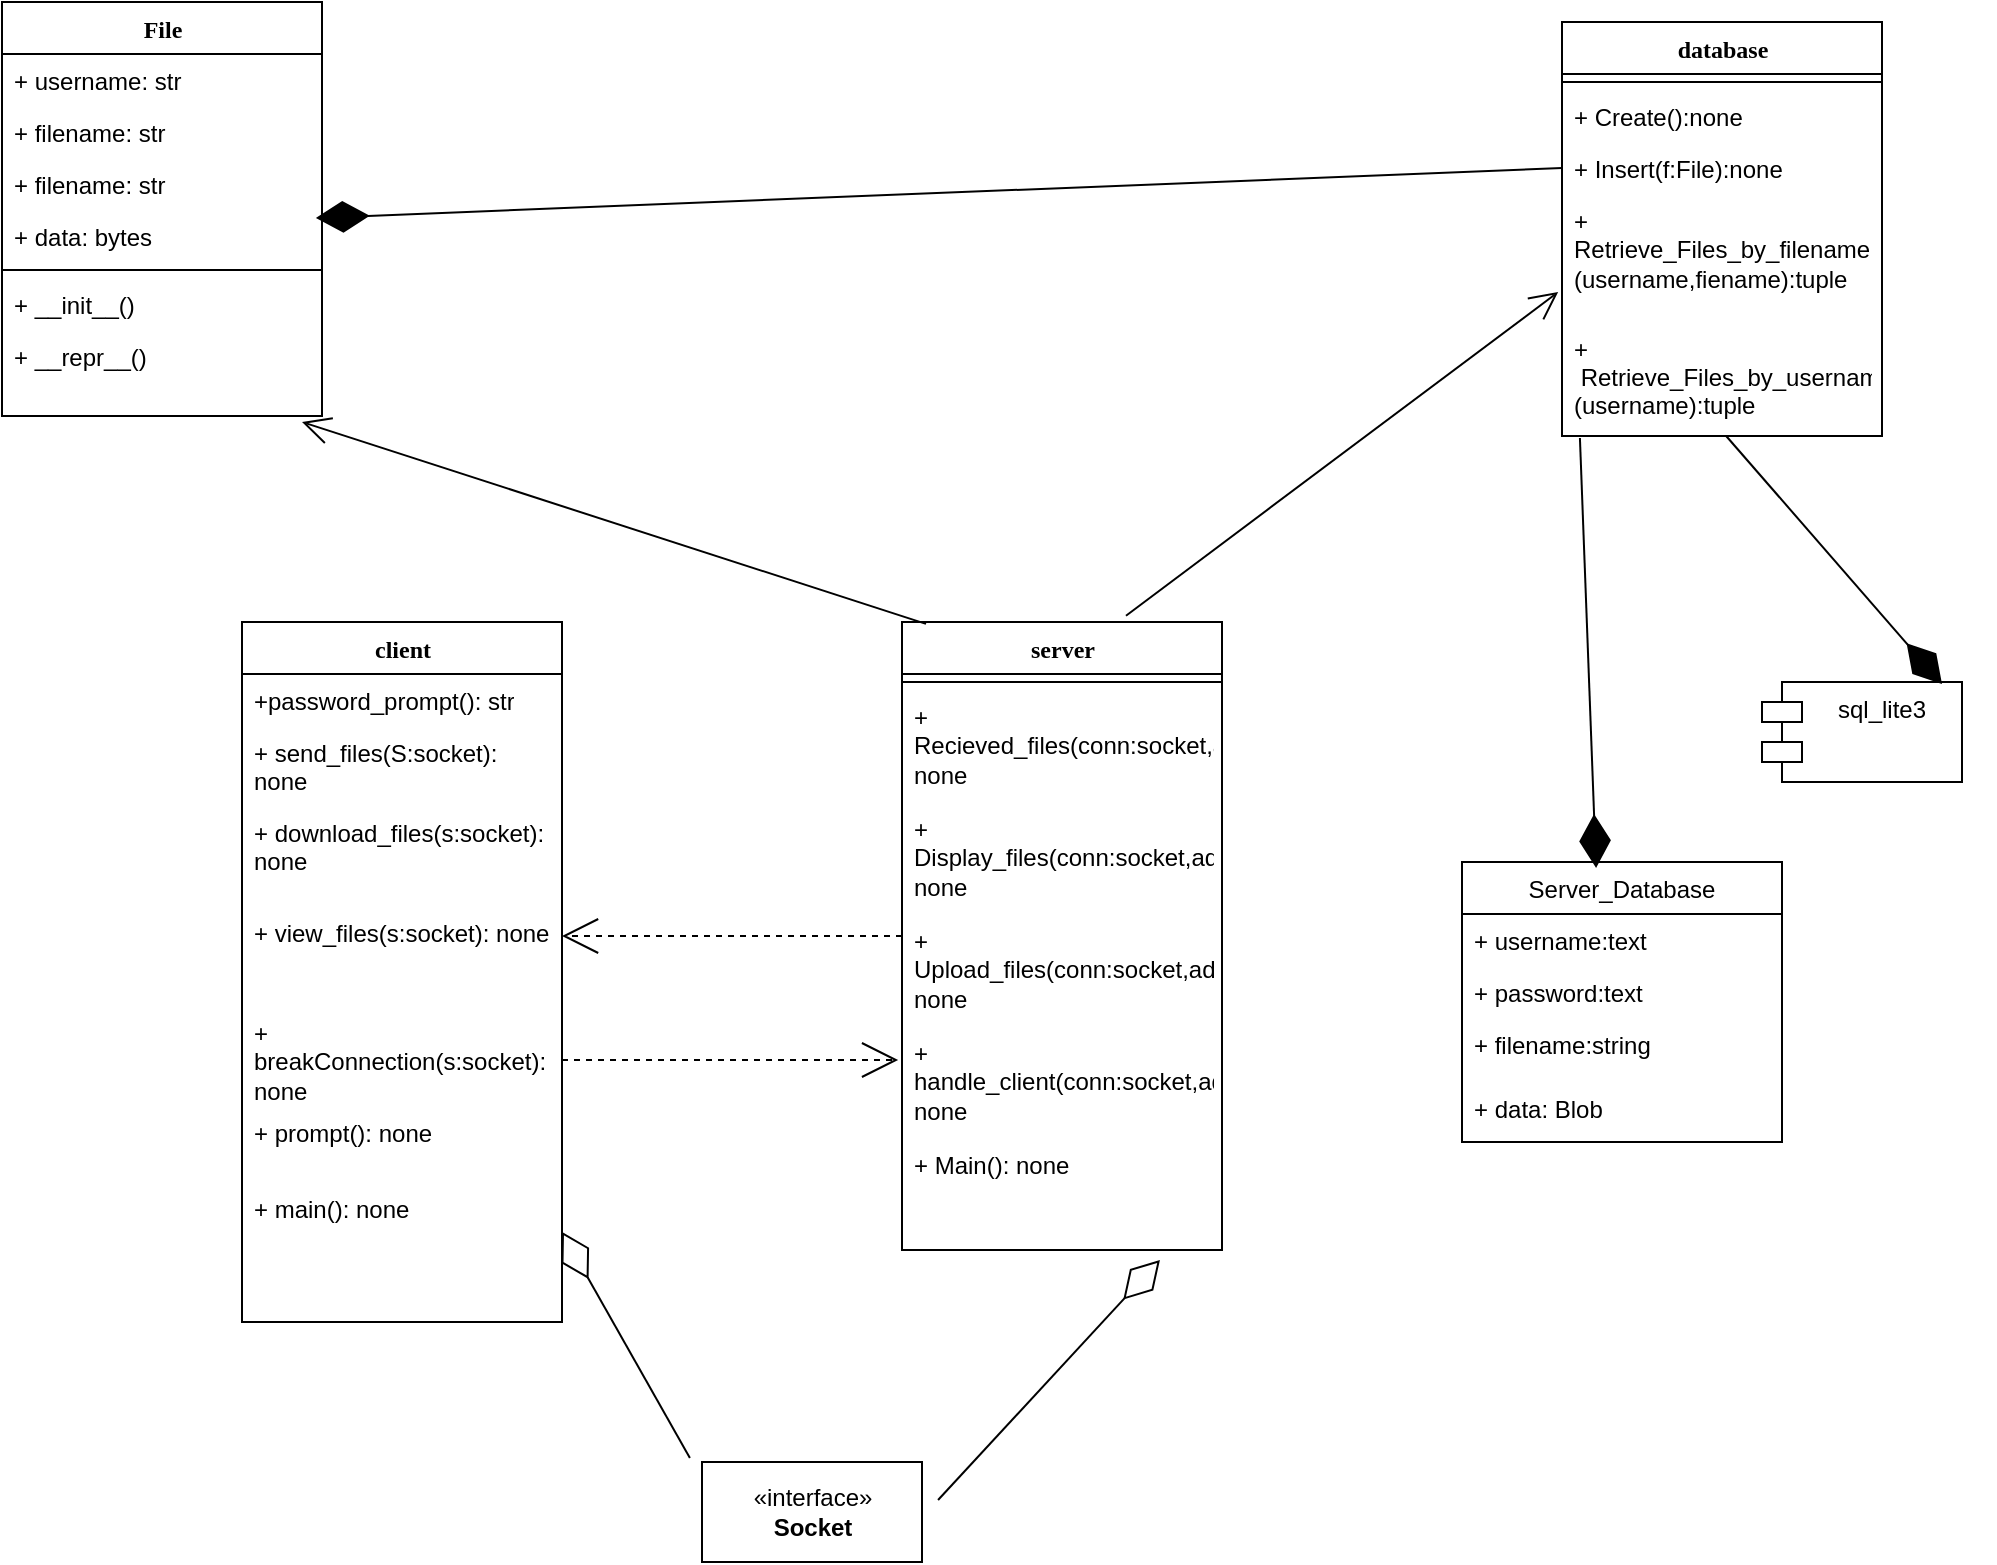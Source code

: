 <mxfile version="20.2.3" type="device"><diagram name="Page-1" id="9f46799a-70d6-7492-0946-bef42562c5a5"><mxGraphModel dx="1108" dy="579" grid="1" gridSize="10" guides="1" tooltips="1" connect="1" arrows="1" fold="1" page="1" pageScale="1" pageWidth="1100" pageHeight="850" background="none" math="0" shadow="0"><root><mxCell id="0"/><mxCell id="1" parent="0"/><mxCell id="78961159f06e98e8-17" value="File" style="swimlane;html=1;fontStyle=1;align=center;verticalAlign=top;childLayout=stackLayout;horizontal=1;startSize=26;horizontalStack=0;resizeParent=1;resizeLast=0;collapsible=1;marginBottom=0;swimlaneFillColor=#ffffff;rounded=0;shadow=0;comic=0;labelBackgroundColor=none;strokeWidth=1;fillColor=none;fontFamily=Verdana;fontSize=12" parent="1" vertex="1"><mxGeometry x="30" y="60" width="160" height="207" as="geometry"/></mxCell><mxCell id="78961159f06e98e8-21" value="+ username: str" style="text;html=1;strokeColor=none;fillColor=none;align=left;verticalAlign=top;spacingLeft=4;spacingRight=4;whiteSpace=wrap;overflow=hidden;rotatable=0;points=[[0,0.5],[1,0.5]];portConstraint=eastwest;" parent="78961159f06e98e8-17" vertex="1"><mxGeometry y="26" width="160" height="26" as="geometry"/></mxCell><mxCell id="78961159f06e98e8-23" value="+ filename: str" style="text;html=1;strokeColor=none;fillColor=none;align=left;verticalAlign=top;spacingLeft=4;spacingRight=4;whiteSpace=wrap;overflow=hidden;rotatable=0;points=[[0,0.5],[1,0.5]];portConstraint=eastwest;" parent="78961159f06e98e8-17" vertex="1"><mxGeometry y="52" width="160" height="26" as="geometry"/></mxCell><mxCell id="78961159f06e98e8-25" value="+ filename: str" style="text;html=1;strokeColor=none;fillColor=none;align=left;verticalAlign=top;spacingLeft=4;spacingRight=4;whiteSpace=wrap;overflow=hidden;rotatable=0;points=[[0,0.5],[1,0.5]];portConstraint=eastwest;" parent="78961159f06e98e8-17" vertex="1"><mxGeometry y="78" width="160" height="26" as="geometry"/></mxCell><mxCell id="78961159f06e98e8-26" value="+ data: bytes" style="text;html=1;strokeColor=none;fillColor=none;align=left;verticalAlign=top;spacingLeft=4;spacingRight=4;whiteSpace=wrap;overflow=hidden;rotatable=0;points=[[0,0.5],[1,0.5]];portConstraint=eastwest;" parent="78961159f06e98e8-17" vertex="1"><mxGeometry y="104" width="160" height="26" as="geometry"/></mxCell><mxCell id="78961159f06e98e8-19" value="" style="line;html=1;strokeWidth=1;fillColor=none;align=left;verticalAlign=middle;spacingTop=-1;spacingLeft=3;spacingRight=3;rotatable=0;labelPosition=right;points=[];portConstraint=eastwest;" parent="78961159f06e98e8-17" vertex="1"><mxGeometry y="130" width="160" height="8" as="geometry"/></mxCell><mxCell id="78961159f06e98e8-20" value="+ __init__()" style="text;html=1;strokeColor=none;fillColor=none;align=left;verticalAlign=top;spacingLeft=4;spacingRight=4;whiteSpace=wrap;overflow=hidden;rotatable=0;points=[[0,0.5],[1,0.5]];portConstraint=eastwest;" parent="78961159f06e98e8-17" vertex="1"><mxGeometry y="138" width="160" height="26" as="geometry"/></mxCell><mxCell id="78961159f06e98e8-27" value="+ __repr__()" style="text;html=1;strokeColor=none;fillColor=none;align=left;verticalAlign=top;spacingLeft=4;spacingRight=4;whiteSpace=wrap;overflow=hidden;rotatable=0;points=[[0,0.5],[1,0.5]];portConstraint=eastwest;" parent="78961159f06e98e8-17" vertex="1"><mxGeometry y="164" width="160" height="26" as="geometry"/></mxCell><mxCell id="78961159f06e98e8-30" value="database" style="swimlane;html=1;fontStyle=1;align=center;verticalAlign=top;childLayout=stackLayout;horizontal=1;startSize=26;horizontalStack=0;resizeParent=1;resizeLast=0;collapsible=1;marginBottom=0;swimlaneFillColor=#ffffff;rounded=0;shadow=0;comic=0;labelBackgroundColor=none;strokeWidth=1;fillColor=none;fontFamily=Verdana;fontSize=12" parent="1" vertex="1"><mxGeometry x="810" y="70" width="160" height="207" as="geometry"/></mxCell><mxCell id="78961159f06e98e8-38" value="" style="line;html=1;strokeWidth=1;fillColor=none;align=left;verticalAlign=middle;spacingTop=-1;spacingLeft=3;spacingRight=3;rotatable=0;labelPosition=right;points=[];portConstraint=eastwest;" parent="78961159f06e98e8-30" vertex="1"><mxGeometry y="26" width="160" height="8" as="geometry"/></mxCell><mxCell id="78961159f06e98e8-39" value="+ Create():none" style="text;html=1;strokeColor=none;fillColor=none;align=left;verticalAlign=top;spacingLeft=4;spacingRight=4;whiteSpace=wrap;overflow=hidden;rotatable=0;points=[[0,0.5],[1,0.5]];portConstraint=eastwest;" parent="78961159f06e98e8-30" vertex="1"><mxGeometry y="34" width="160" height="26" as="geometry"/></mxCell><mxCell id="78961159f06e98e8-40" value="+ Insert(f:File):none" style="text;html=1;strokeColor=none;fillColor=none;align=left;verticalAlign=top;spacingLeft=4;spacingRight=4;whiteSpace=wrap;overflow=hidden;rotatable=0;points=[[0,0.5],[1,0.5]];portConstraint=eastwest;" parent="78961159f06e98e8-30" vertex="1"><mxGeometry y="60" width="160" height="26" as="geometry"/></mxCell><mxCell id="78961159f06e98e8-42" value="+ Retrieve_Files_by_filename&lt;br&gt;(username,fiename):tuple" style="text;html=1;strokeColor=none;fillColor=none;align=left;verticalAlign=top;spacingLeft=4;spacingRight=4;whiteSpace=wrap;overflow=hidden;rotatable=0;points=[[0,0.5],[1,0.5]];portConstraint=eastwest;" parent="78961159f06e98e8-30" vertex="1"><mxGeometry y="86" width="160" height="64" as="geometry"/></mxCell><mxCell id="XZ5yHY-yuuKy9jU_a78N-1" value="+&#10; Retrieve_Files_by_username&#10;(username):tuple" style="text;strokeColor=none;fillColor=none;align=left;verticalAlign=top;spacingLeft=4;spacingRight=4;overflow=hidden;rotatable=0;points=[[0,0.5],[1,0.5]];portConstraint=eastwest;" vertex="1" parent="78961159f06e98e8-30"><mxGeometry y="150" width="160" height="50" as="geometry"/></mxCell><mxCell id="78961159f06e98e8-129" style="edgeStyle=elbowEdgeStyle;html=1;labelBackgroundColor=none;startFill=0;startSize=8;endArrow=open;endFill=0;endSize=16;fontFamily=Verdana;fontSize=12;elbow=vertical;dashed=1;" parent="1" source="78961159f06e98e8-69" target="78961159f06e98e8-56" edge="1"><mxGeometry relative="1" as="geometry"/></mxCell><mxCell id="78961159f06e98e8-56" value="client" style="swimlane;html=1;fontStyle=1;align=center;verticalAlign=top;childLayout=stackLayout;horizontal=1;startSize=26;horizontalStack=0;resizeParent=1;resizeLast=0;collapsible=1;marginBottom=0;swimlaneFillColor=#ffffff;rounded=0;shadow=0;comic=0;labelBackgroundColor=none;strokeWidth=1;fillColor=none;fontFamily=Verdana;fontSize=12" parent="1" vertex="1"><mxGeometry x="150" y="370" width="160" height="350" as="geometry"/></mxCell><mxCell id="78961159f06e98e8-65" value="+password_prompt(): str" style="text;html=1;strokeColor=none;fillColor=none;align=left;verticalAlign=top;spacingLeft=4;spacingRight=4;whiteSpace=wrap;overflow=hidden;rotatable=0;points=[[0,0.5],[1,0.5]];portConstraint=eastwest;" parent="78961159f06e98e8-56" vertex="1"><mxGeometry y="26" width="160" height="26" as="geometry"/></mxCell><mxCell id="78961159f06e98e8-66" value="+ send_files(S:socket): none" style="text;html=1;strokeColor=none;fillColor=none;align=left;verticalAlign=top;spacingLeft=4;spacingRight=4;whiteSpace=wrap;overflow=hidden;rotatable=0;points=[[0,0.5],[1,0.5]];portConstraint=eastwest;" parent="78961159f06e98e8-56" vertex="1"><mxGeometry y="52" width="160" height="40" as="geometry"/></mxCell><mxCell id="78961159f06e98e8-68" value="+ download_files(s:socket): none" style="text;html=1;strokeColor=none;fillColor=none;align=left;verticalAlign=top;spacingLeft=4;spacingRight=4;whiteSpace=wrap;overflow=hidden;rotatable=0;points=[[0,0.5],[1,0.5]];portConstraint=eastwest;" parent="78961159f06e98e8-56" vertex="1"><mxGeometry y="92" width="160" height="50" as="geometry"/></mxCell><mxCell id="XZ5yHY-yuuKy9jU_a78N-25" value="+ view_files(s:socket): none" style="text;html=1;strokeColor=none;fillColor=none;align=left;verticalAlign=top;spacingLeft=4;spacingRight=4;whiteSpace=wrap;overflow=hidden;rotatable=0;points=[[0,0.5],[1,0.5]];portConstraint=eastwest;" vertex="1" parent="78961159f06e98e8-56"><mxGeometry y="142" width="160" height="50" as="geometry"/></mxCell><mxCell id="XZ5yHY-yuuKy9jU_a78N-26" value="+ breakConnection(s:socket): none" style="text;html=1;strokeColor=none;fillColor=none;align=left;verticalAlign=top;spacingLeft=4;spacingRight=4;whiteSpace=wrap;overflow=hidden;rotatable=0;points=[[0,0.5],[1,0.5]];portConstraint=eastwest;" vertex="1" parent="78961159f06e98e8-56"><mxGeometry y="192" width="160" height="50" as="geometry"/></mxCell><mxCell id="XZ5yHY-yuuKy9jU_a78N-28" value="+ prompt(): none" style="text;html=1;strokeColor=none;fillColor=none;align=left;verticalAlign=top;spacingLeft=4;spacingRight=4;whiteSpace=wrap;overflow=hidden;rotatable=0;points=[[0,0.5],[1,0.5]];portConstraint=eastwest;" vertex="1" parent="78961159f06e98e8-56"><mxGeometry y="242" width="160" height="38" as="geometry"/></mxCell><mxCell id="XZ5yHY-yuuKy9jU_a78N-27" value="+ main(): none" style="text;html=1;strokeColor=none;fillColor=none;align=left;verticalAlign=top;spacingLeft=4;spacingRight=4;whiteSpace=wrap;overflow=hidden;rotatable=0;points=[[0,0.5],[1,0.5]];portConstraint=eastwest;" vertex="1" parent="78961159f06e98e8-56"><mxGeometry y="280" width="160" height="50" as="geometry"/></mxCell><mxCell id="78961159f06e98e8-69" value="server" style="swimlane;html=1;fontStyle=1;align=center;verticalAlign=top;childLayout=stackLayout;horizontal=1;startSize=26;horizontalStack=0;resizeParent=1;resizeLast=0;collapsible=1;marginBottom=0;swimlaneFillColor=#ffffff;rounded=0;shadow=0;comic=0;labelBackgroundColor=none;strokeWidth=1;fillColor=none;fontFamily=Verdana;fontSize=12" parent="1" vertex="1"><mxGeometry x="480" y="370.0" width="160" height="314" as="geometry"/></mxCell><mxCell id="78961159f06e98e8-77" value="" style="line;html=1;strokeWidth=1;fillColor=none;align=left;verticalAlign=middle;spacingTop=-1;spacingLeft=3;spacingRight=3;rotatable=0;labelPosition=right;points=[];portConstraint=eastwest;" parent="78961159f06e98e8-69" vertex="1"><mxGeometry y="26" width="160" height="8" as="geometry"/></mxCell><mxCell id="78961159f06e98e8-78" value="+ Recieved_files(conn:socket,addy): none" style="text;html=1;strokeColor=none;fillColor=none;align=left;verticalAlign=top;spacingLeft=4;spacingRight=4;whiteSpace=wrap;overflow=hidden;rotatable=0;points=[[0,0.5],[1,0.5]];portConstraint=eastwest;" parent="78961159f06e98e8-69" vertex="1"><mxGeometry y="34" width="160" height="56" as="geometry"/></mxCell><mxCell id="XZ5yHY-yuuKy9jU_a78N-29" value="+ Display_files(conn:socket,addy): none" style="text;html=1;strokeColor=none;fillColor=none;align=left;verticalAlign=top;spacingLeft=4;spacingRight=4;whiteSpace=wrap;overflow=hidden;rotatable=0;points=[[0,0.5],[1,0.5]];portConstraint=eastwest;" vertex="1" parent="78961159f06e98e8-69"><mxGeometry y="90" width="160" height="56" as="geometry"/></mxCell><mxCell id="XZ5yHY-yuuKy9jU_a78N-30" value="+ Upload_files(conn:socket,addy): none" style="text;html=1;strokeColor=none;fillColor=none;align=left;verticalAlign=top;spacingLeft=4;spacingRight=4;whiteSpace=wrap;overflow=hidden;rotatable=0;points=[[0,0.5],[1,0.5]];portConstraint=eastwest;" vertex="1" parent="78961159f06e98e8-69"><mxGeometry y="146" width="160" height="56" as="geometry"/></mxCell><mxCell id="XZ5yHY-yuuKy9jU_a78N-31" value="+ handle_client(conn:socket,addy): none" style="text;html=1;strokeColor=none;fillColor=none;align=left;verticalAlign=top;spacingLeft=4;spacingRight=4;whiteSpace=wrap;overflow=hidden;rotatable=0;points=[[0,0.5],[1,0.5]];portConstraint=eastwest;" vertex="1" parent="78961159f06e98e8-69"><mxGeometry y="202" width="160" height="56" as="geometry"/></mxCell><mxCell id="XZ5yHY-yuuKy9jU_a78N-32" value="+ Main(): none" style="text;html=1;strokeColor=none;fillColor=none;align=left;verticalAlign=top;spacingLeft=4;spacingRight=4;whiteSpace=wrap;overflow=hidden;rotatable=0;points=[[0,0.5],[1,0.5]];portConstraint=eastwest;" vertex="1" parent="78961159f06e98e8-69"><mxGeometry y="258" width="160" height="56" as="geometry"/></mxCell><mxCell id="XZ5yHY-yuuKy9jU_a78N-4" value="sql_lite3&#10;" style="shape=module;align=left;spacingLeft=20;align=center;verticalAlign=top;" vertex="1" parent="1"><mxGeometry x="910" y="400" width="100" height="50" as="geometry"/></mxCell><mxCell id="XZ5yHY-yuuKy9jU_a78N-19" value="Server_Database" style="swimlane;fontStyle=0;childLayout=stackLayout;horizontal=1;startSize=26;fillColor=none;horizontalStack=0;resizeParent=1;resizeParentMax=0;resizeLast=0;collapsible=1;marginBottom=0;" vertex="1" parent="1"><mxGeometry x="760" y="490" width="160" height="140" as="geometry"/></mxCell><mxCell id="XZ5yHY-yuuKy9jU_a78N-20" value="+ username:text" style="text;strokeColor=none;fillColor=none;align=left;verticalAlign=top;spacingLeft=4;spacingRight=4;overflow=hidden;rotatable=0;points=[[0,0.5],[1,0.5]];portConstraint=eastwest;" vertex="1" parent="XZ5yHY-yuuKy9jU_a78N-19"><mxGeometry y="26" width="160" height="26" as="geometry"/></mxCell><mxCell id="XZ5yHY-yuuKy9jU_a78N-21" value="+ password:text" style="text;strokeColor=none;fillColor=none;align=left;verticalAlign=top;spacingLeft=4;spacingRight=4;overflow=hidden;rotatable=0;points=[[0,0.5],[1,0.5]];portConstraint=eastwest;" vertex="1" parent="XZ5yHY-yuuKy9jU_a78N-19"><mxGeometry y="52" width="160" height="26" as="geometry"/></mxCell><mxCell id="XZ5yHY-yuuKy9jU_a78N-22" value="+ filename:string" style="text;strokeColor=none;fillColor=none;align=left;verticalAlign=top;spacingLeft=4;spacingRight=4;overflow=hidden;rotatable=0;points=[[0,0.5],[1,0.5]];portConstraint=eastwest;" vertex="1" parent="XZ5yHY-yuuKy9jU_a78N-19"><mxGeometry y="78" width="160" height="32" as="geometry"/></mxCell><mxCell id="XZ5yHY-yuuKy9jU_a78N-23" value="+ data: Blob&#10;" style="text;strokeColor=none;fillColor=none;align=left;verticalAlign=top;spacingLeft=4;spacingRight=4;overflow=hidden;rotatable=0;points=[[0,0.5],[1,0.5]];portConstraint=eastwest;" vertex="1" parent="XZ5yHY-yuuKy9jU_a78N-19"><mxGeometry y="110" width="160" height="30" as="geometry"/></mxCell><mxCell id="XZ5yHY-yuuKy9jU_a78N-24" value="«interface»&lt;br&gt;&lt;b&gt;Socket&lt;/b&gt;" style="html=1;" vertex="1" parent="1"><mxGeometry x="380" y="790" width="110" height="50" as="geometry"/></mxCell><mxCell id="XZ5yHY-yuuKy9jU_a78N-37" style="edgeStyle=elbowEdgeStyle;html=1;labelBackgroundColor=none;startFill=0;startSize=8;endArrow=open;endFill=0;endSize=16;fontFamily=Verdana;fontSize=12;elbow=vertical;dashed=1;entryX=-0.012;entryY=0.304;entryDx=0;entryDy=0;entryPerimeter=0;" edge="1" parent="1" source="XZ5yHY-yuuKy9jU_a78N-26" target="XZ5yHY-yuuKy9jU_a78N-31"><mxGeometry relative="1" as="geometry"><mxPoint x="330" y="590" as="sourcePoint"/><mxPoint x="490" y="590" as="targetPoint"/></mxGeometry></mxCell><mxCell id="XZ5yHY-yuuKy9jU_a78N-38" value="" style="endArrow=open;endFill=1;endSize=12;html=1;rounded=0;exitX=0.075;exitY=0.003;exitDx=0;exitDy=0;exitPerimeter=0;" edge="1" parent="1" source="78961159f06e98e8-69"><mxGeometry width="160" relative="1" as="geometry"><mxPoint x="490" y="330" as="sourcePoint"/><mxPoint x="180" y="270" as="targetPoint"/></mxGeometry></mxCell><mxCell id="XZ5yHY-yuuKy9jU_a78N-39" value="" style="endArrow=diamondThin;endFill=1;endSize=24;html=1;rounded=0;entryX=0.981;entryY=1.154;entryDx=0;entryDy=0;entryPerimeter=0;exitX=0;exitY=0.5;exitDx=0;exitDy=0;" edge="1" parent="1" source="78961159f06e98e8-40" target="78961159f06e98e8-25"><mxGeometry width="160" relative="1" as="geometry"><mxPoint x="490" y="330" as="sourcePoint"/><mxPoint x="650" y="330" as="targetPoint"/></mxGeometry></mxCell><mxCell id="XZ5yHY-yuuKy9jU_a78N-40" value="" style="endArrow=diamondThin;endFill=0;endSize=24;html=1;rounded=0;entryX=0.806;entryY=1.089;entryDx=0;entryDy=0;exitX=1.073;exitY=0.38;exitDx=0;exitDy=0;exitPerimeter=0;entryPerimeter=0;" edge="1" parent="1" source="XZ5yHY-yuuKy9jU_a78N-24" target="XZ5yHY-yuuKy9jU_a78N-32"><mxGeometry width="160" relative="1" as="geometry"><mxPoint x="490" y="530" as="sourcePoint"/><mxPoint x="650" y="530" as="targetPoint"/></mxGeometry></mxCell><mxCell id="XZ5yHY-yuuKy9jU_a78N-41" value="" style="endArrow=diamondThin;endFill=0;endSize=24;html=1;rounded=0;entryX=1;entryY=0.5;entryDx=0;entryDy=0;exitX=-0.055;exitY=-0.04;exitDx=0;exitDy=0;exitPerimeter=0;" edge="1" parent="1" source="XZ5yHY-yuuKy9jU_a78N-24" target="XZ5yHY-yuuKy9jU_a78N-27"><mxGeometry width="160" relative="1" as="geometry"><mxPoint x="456.04" y="757" as="sourcePoint"/><mxPoint x="618.96" y="698.984" as="targetPoint"/></mxGeometry></mxCell><mxCell id="XZ5yHY-yuuKy9jU_a78N-42" value="" style="endArrow=open;endFill=1;endSize=12;html=1;rounded=0;exitX=0.7;exitY=-0.01;exitDx=0;exitDy=0;exitPerimeter=0;entryX=-0.012;entryY=0.766;entryDx=0;entryDy=0;entryPerimeter=0;" edge="1" parent="1" source="78961159f06e98e8-69" target="78961159f06e98e8-42"><mxGeometry width="160" relative="1" as="geometry"><mxPoint x="502" y="380.942" as="sourcePoint"/><mxPoint x="190" y="280" as="targetPoint"/></mxGeometry></mxCell><mxCell id="XZ5yHY-yuuKy9jU_a78N-43" value="" style="endArrow=diamondThin;endFill=1;endSize=24;html=1;rounded=0;entryX=0.9;entryY=0.02;entryDx=0;entryDy=0;entryPerimeter=0;exitX=0.513;exitY=1.14;exitDx=0;exitDy=0;exitPerimeter=0;" edge="1" parent="1" source="XZ5yHY-yuuKy9jU_a78N-1" target="XZ5yHY-yuuKy9jU_a78N-4"><mxGeometry width="160" relative="1" as="geometry"><mxPoint x="490" y="330" as="sourcePoint"/><mxPoint x="650" y="330" as="targetPoint"/></mxGeometry></mxCell><mxCell id="XZ5yHY-yuuKy9jU_a78N-44" value="" style="endArrow=diamondThin;endFill=1;endSize=24;html=1;rounded=0;entryX=0.419;entryY=0.021;entryDx=0;entryDy=0;entryPerimeter=0;exitX=0.056;exitY=1.16;exitDx=0;exitDy=0;exitPerimeter=0;" edge="1" parent="1" source="XZ5yHY-yuuKy9jU_a78N-1" target="XZ5yHY-yuuKy9jU_a78N-19"><mxGeometry width="160" relative="1" as="geometry"><mxPoint x="932.96" y="282" as="sourcePoint"/><mxPoint x="1010" y="411" as="targetPoint"/></mxGeometry></mxCell></root></mxGraphModel></diagram></mxfile>